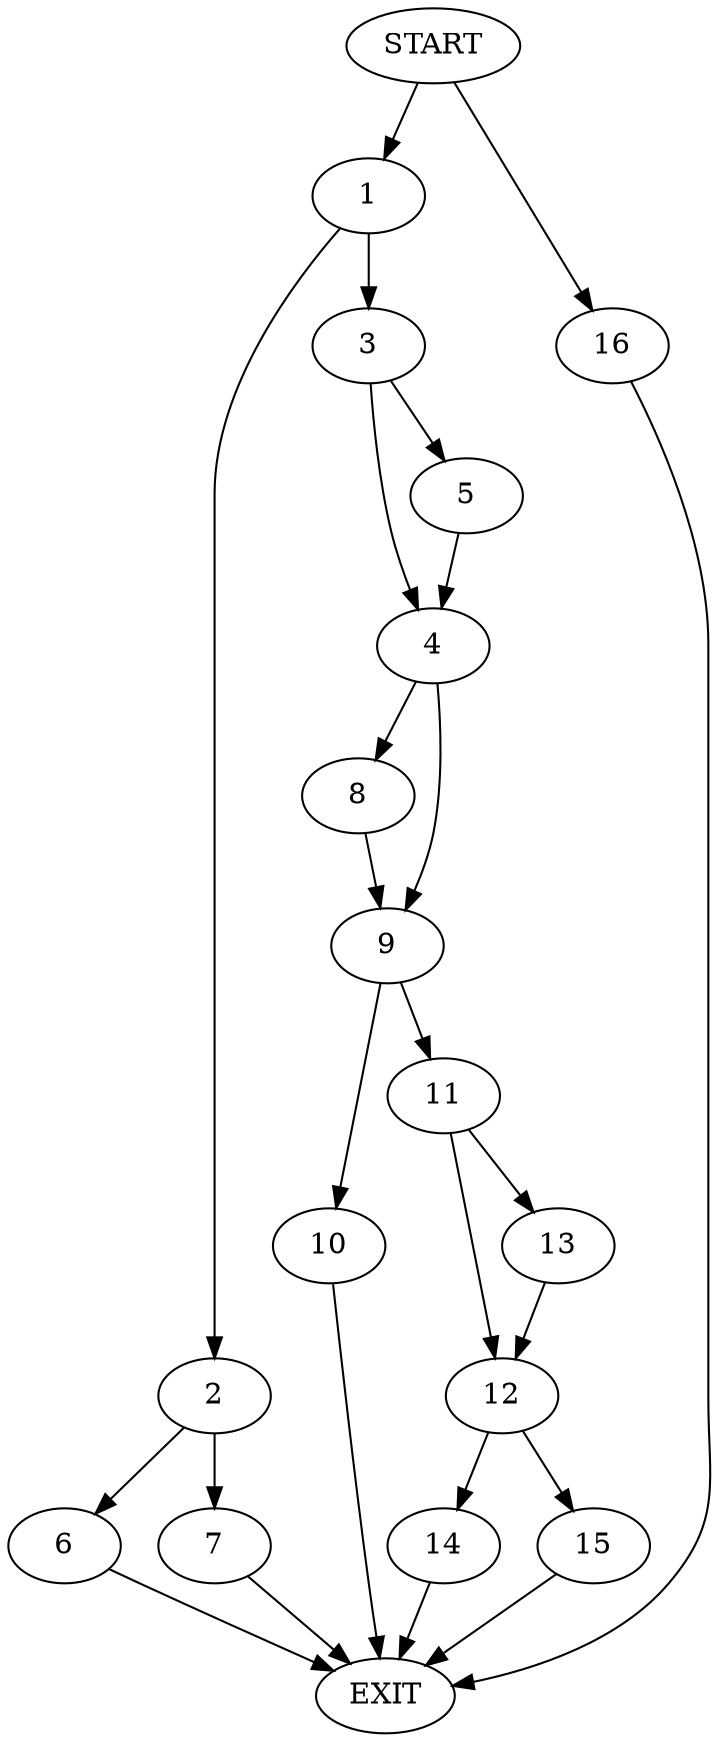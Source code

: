 digraph {
0 [label="START"]
17 [label="EXIT"]
0 -> 1
1 -> 2
1 -> 3
3 -> 4
3 -> 5
2 -> 6
2 -> 7
4 -> 8
4 -> 9
5 -> 4
8 -> 9
9 -> 10
9 -> 11
10 -> 17
11 -> 12
11 -> 13
12 -> 14
12 -> 15
13 -> 12
14 -> 17
15 -> 17
7 -> 17
6 -> 17
0 -> 16
16 -> 17
}
